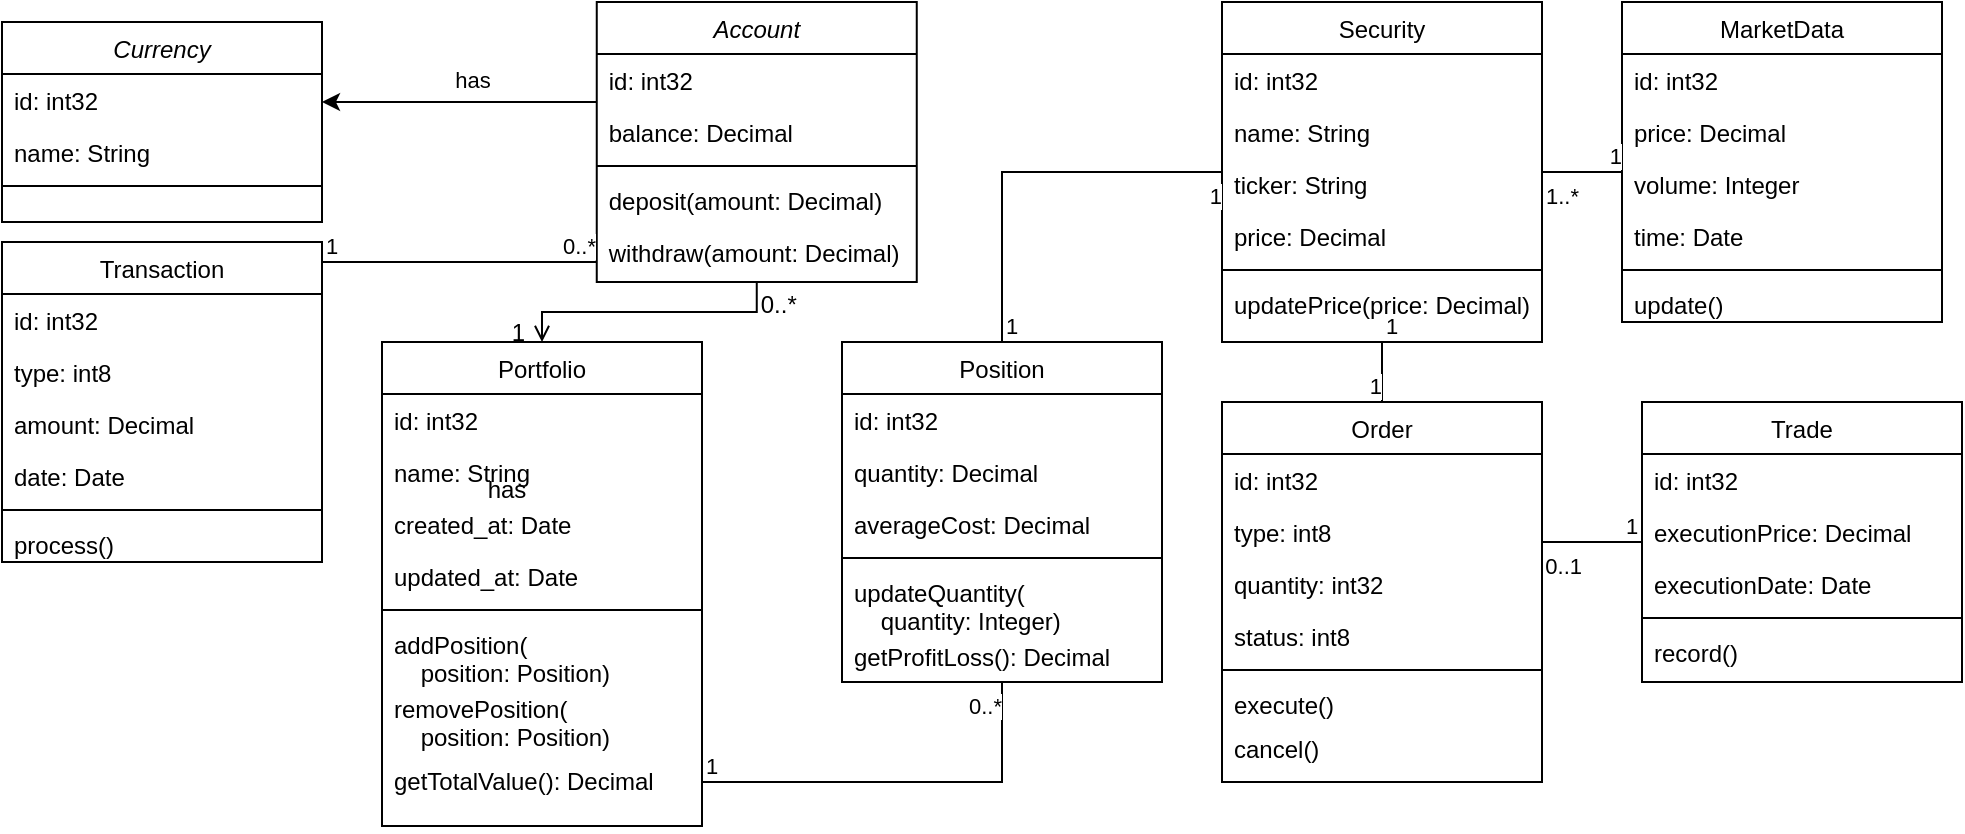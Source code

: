 <mxfile version="24.7.17">
  <diagram id="C5RBs43oDa-KdzZeNtuy" name="Page-1">
    <mxGraphModel dx="2193" dy="741" grid="1" gridSize="10" guides="1" tooltips="1" connect="1" arrows="1" fold="1" page="1" pageScale="1" pageWidth="827" pageHeight="1169" math="0" shadow="0">
      <root>
        <mxCell id="WIyWlLk6GJQsqaUBKTNV-0" />
        <mxCell id="WIyWlLk6GJQsqaUBKTNV-1" parent="WIyWlLk6GJQsqaUBKTNV-0" />
        <mxCell id="L1fsg5Y5Y9iOX-utj5xS-10" value="" style="edgeStyle=orthogonalEdgeStyle;rounded=0;orthogonalLoop=1;jettySize=auto;html=1;" edge="1" parent="WIyWlLk6GJQsqaUBKTNV-1" source="zkfFHV4jXpPFQw0GAbJ--0" target="L1fsg5Y5Y9iOX-utj5xS-4">
          <mxGeometry relative="1" as="geometry">
            <Array as="points">
              <mxPoint x="210" y="60" />
              <mxPoint x="210" y="60" />
            </Array>
          </mxGeometry>
        </mxCell>
        <mxCell id="L1fsg5Y5Y9iOX-utj5xS-12" value="has" style="edgeLabel;html=1;align=center;verticalAlign=middle;resizable=0;points=[];" vertex="1" connectable="0" parent="L1fsg5Y5Y9iOX-utj5xS-10">
          <mxGeometry x="-0.199" y="1" relative="1" as="geometry">
            <mxPoint x="-8" y="-12" as="offset" />
          </mxGeometry>
        </mxCell>
        <mxCell id="zkfFHV4jXpPFQw0GAbJ--0" value="Account" style="swimlane;fontStyle=2;align=center;verticalAlign=top;childLayout=stackLayout;horizontal=1;startSize=26;horizontalStack=0;resizeParent=1;resizeLast=0;collapsible=1;marginBottom=0;rounded=0;shadow=0;strokeWidth=1;" parent="WIyWlLk6GJQsqaUBKTNV-1" vertex="1">
          <mxGeometry x="217.38" y="10" width="160" height="140" as="geometry">
            <mxRectangle x="230" y="140" width="160" height="26" as="alternateBounds" />
          </mxGeometry>
        </mxCell>
        <mxCell id="zkfFHV4jXpPFQw0GAbJ--1" value="id: int32" style="text;align=left;verticalAlign=top;spacingLeft=4;spacingRight=4;overflow=hidden;rotatable=0;points=[[0,0.5],[1,0.5]];portConstraint=eastwest;" parent="zkfFHV4jXpPFQw0GAbJ--0" vertex="1">
          <mxGeometry y="26" width="160" height="26" as="geometry" />
        </mxCell>
        <mxCell id="zkfFHV4jXpPFQw0GAbJ--2" value="balance: Decimal" style="text;align=left;verticalAlign=top;spacingLeft=4;spacingRight=4;overflow=hidden;rotatable=0;points=[[0,0.5],[1,0.5]];portConstraint=eastwest;rounded=0;shadow=0;html=0;" parent="zkfFHV4jXpPFQw0GAbJ--0" vertex="1">
          <mxGeometry y="52" width="160" height="26" as="geometry" />
        </mxCell>
        <mxCell id="zkfFHV4jXpPFQw0GAbJ--4" value="" style="line;html=1;strokeWidth=1;align=left;verticalAlign=middle;spacingTop=-1;spacingLeft=3;spacingRight=3;rotatable=0;labelPosition=right;points=[];portConstraint=eastwest;" parent="zkfFHV4jXpPFQw0GAbJ--0" vertex="1">
          <mxGeometry y="78" width="160" height="8" as="geometry" />
        </mxCell>
        <mxCell id="zkfFHV4jXpPFQw0GAbJ--5" value="deposit(amount: Decimal)" style="text;align=left;verticalAlign=top;spacingLeft=4;spacingRight=4;overflow=hidden;rotatable=0;points=[[0,0.5],[1,0.5]];portConstraint=eastwest;" parent="zkfFHV4jXpPFQw0GAbJ--0" vertex="1">
          <mxGeometry y="86" width="160" height="26" as="geometry" />
        </mxCell>
        <mxCell id="L1fsg5Y5Y9iOX-utj5xS-13" value="withdraw(amount: Decimal)" style="text;align=left;verticalAlign=top;spacingLeft=4;spacingRight=4;overflow=hidden;rotatable=0;points=[[0,0.5],[1,0.5]];portConstraint=eastwest;" vertex="1" parent="zkfFHV4jXpPFQw0GAbJ--0">
          <mxGeometry y="112" width="160" height="26" as="geometry" />
        </mxCell>
        <mxCell id="zkfFHV4jXpPFQw0GAbJ--17" value="Portfolio" style="swimlane;fontStyle=0;align=center;verticalAlign=top;childLayout=stackLayout;horizontal=1;startSize=26;horizontalStack=0;resizeParent=1;resizeLast=0;collapsible=1;marginBottom=0;rounded=0;shadow=0;strokeWidth=1;" parent="WIyWlLk6GJQsqaUBKTNV-1" vertex="1">
          <mxGeometry x="110" y="180" width="160" height="242" as="geometry">
            <mxRectangle x="550" y="140" width="160" height="26" as="alternateBounds" />
          </mxGeometry>
        </mxCell>
        <mxCell id="zkfFHV4jXpPFQw0GAbJ--18" value="id: int32" style="text;align=left;verticalAlign=top;spacingLeft=4;spacingRight=4;overflow=hidden;rotatable=0;points=[[0,0.5],[1,0.5]];portConstraint=eastwest;" parent="zkfFHV4jXpPFQw0GAbJ--17" vertex="1">
          <mxGeometry y="26" width="160" height="26" as="geometry" />
        </mxCell>
        <mxCell id="zkfFHV4jXpPFQw0GAbJ--19" value="name: String" style="text;align=left;verticalAlign=top;spacingLeft=4;spacingRight=4;overflow=hidden;rotatable=0;points=[[0,0.5],[1,0.5]];portConstraint=eastwest;rounded=0;shadow=0;html=0;" parent="zkfFHV4jXpPFQw0GAbJ--17" vertex="1">
          <mxGeometry y="52" width="160" height="26" as="geometry" />
        </mxCell>
        <mxCell id="zkfFHV4jXpPFQw0GAbJ--20" value="created_at: Date" style="text;align=left;verticalAlign=top;spacingLeft=4;spacingRight=4;overflow=hidden;rotatable=0;points=[[0,0.5],[1,0.5]];portConstraint=eastwest;rounded=0;shadow=0;html=0;" parent="zkfFHV4jXpPFQw0GAbJ--17" vertex="1">
          <mxGeometry y="78" width="160" height="26" as="geometry" />
        </mxCell>
        <mxCell id="zkfFHV4jXpPFQw0GAbJ--21" value="updated_at: Date" style="text;align=left;verticalAlign=top;spacingLeft=4;spacingRight=4;overflow=hidden;rotatable=0;points=[[0,0.5],[1,0.5]];portConstraint=eastwest;rounded=0;shadow=0;html=0;" parent="zkfFHV4jXpPFQw0GAbJ--17" vertex="1">
          <mxGeometry y="104" width="160" height="26" as="geometry" />
        </mxCell>
        <mxCell id="zkfFHV4jXpPFQw0GAbJ--23" value="" style="line;html=1;strokeWidth=1;align=left;verticalAlign=middle;spacingTop=-1;spacingLeft=3;spacingRight=3;rotatable=0;labelPosition=right;points=[];portConstraint=eastwest;" parent="zkfFHV4jXpPFQw0GAbJ--17" vertex="1">
          <mxGeometry y="130" width="160" height="8" as="geometry" />
        </mxCell>
        <mxCell id="zkfFHV4jXpPFQw0GAbJ--24" value="addPosition(&#xa;    position: Position)" style="text;align=left;verticalAlign=top;spacingLeft=4;spacingRight=4;overflow=hidden;rotatable=0;points=[[0,0.5],[1,0.5]];portConstraint=eastwest;" parent="zkfFHV4jXpPFQw0GAbJ--17" vertex="1">
          <mxGeometry y="138" width="160" height="32" as="geometry" />
        </mxCell>
        <mxCell id="zkfFHV4jXpPFQw0GAbJ--25" value="removePosition(&#xa;    position: Position)" style="text;align=left;verticalAlign=top;spacingLeft=4;spacingRight=4;overflow=hidden;rotatable=0;points=[[0,0.5],[1,0.5]];portConstraint=eastwest;" parent="zkfFHV4jXpPFQw0GAbJ--17" vertex="1">
          <mxGeometry y="170" width="160" height="36" as="geometry" />
        </mxCell>
        <mxCell id="L1fsg5Y5Y9iOX-utj5xS-14" value="getTotalValue(): Decimal" style="text;align=left;verticalAlign=top;spacingLeft=4;spacingRight=4;overflow=hidden;rotatable=0;points=[[0,0.5],[1,0.5]];portConstraint=eastwest;" vertex="1" parent="zkfFHV4jXpPFQw0GAbJ--17">
          <mxGeometry y="206" width="160" height="36" as="geometry" />
        </mxCell>
        <mxCell id="zkfFHV4jXpPFQw0GAbJ--26" value="" style="endArrow=open;shadow=0;strokeWidth=1;rounded=0;curved=0;endFill=1;edgeStyle=elbowEdgeStyle;elbow=vertical;" parent="WIyWlLk6GJQsqaUBKTNV-1" source="zkfFHV4jXpPFQw0GAbJ--0" target="zkfFHV4jXpPFQw0GAbJ--17" edge="1">
          <mxGeometry x="0.5" y="41" relative="1" as="geometry">
            <mxPoint x="380" y="192" as="sourcePoint" />
            <mxPoint x="540" y="192" as="targetPoint" />
            <mxPoint x="-40" y="32" as="offset" />
          </mxGeometry>
        </mxCell>
        <mxCell id="zkfFHV4jXpPFQw0GAbJ--27" value="0..*" style="resizable=0;align=left;verticalAlign=bottom;labelBackgroundColor=none;fontSize=12;" parent="zkfFHV4jXpPFQw0GAbJ--26" connectable="0" vertex="1">
          <mxGeometry x="-1" relative="1" as="geometry">
            <mxPoint y="20" as="offset" />
          </mxGeometry>
        </mxCell>
        <mxCell id="zkfFHV4jXpPFQw0GAbJ--28" value="1" style="resizable=0;align=right;verticalAlign=bottom;labelBackgroundColor=none;fontSize=12;" parent="zkfFHV4jXpPFQw0GAbJ--26" connectable="0" vertex="1">
          <mxGeometry x="1" relative="1" as="geometry">
            <mxPoint x="-7" y="4" as="offset" />
          </mxGeometry>
        </mxCell>
        <mxCell id="zkfFHV4jXpPFQw0GAbJ--29" value="has" style="text;html=1;resizable=0;points=[];;align=center;verticalAlign=middle;labelBackgroundColor=none;rounded=0;shadow=0;strokeWidth=1;fontSize=12;" parent="zkfFHV4jXpPFQw0GAbJ--26" vertex="1" connectable="0">
          <mxGeometry x="0.5" y="49" relative="1" as="geometry">
            <mxPoint x="-38" y="40" as="offset" />
          </mxGeometry>
        </mxCell>
        <mxCell id="L1fsg5Y5Y9iOX-utj5xS-4" value="Currency" style="swimlane;fontStyle=2;align=center;verticalAlign=top;childLayout=stackLayout;horizontal=1;startSize=26;horizontalStack=0;resizeParent=1;resizeLast=0;collapsible=1;marginBottom=0;rounded=0;shadow=0;strokeWidth=1;" vertex="1" parent="WIyWlLk6GJQsqaUBKTNV-1">
          <mxGeometry x="-80" y="20" width="160" height="100" as="geometry">
            <mxRectangle x="230" y="140" width="160" height="26" as="alternateBounds" />
          </mxGeometry>
        </mxCell>
        <mxCell id="L1fsg5Y5Y9iOX-utj5xS-5" value="id: int32" style="text;align=left;verticalAlign=top;spacingLeft=4;spacingRight=4;overflow=hidden;rotatable=0;points=[[0,0.5],[1,0.5]];portConstraint=eastwest;" vertex="1" parent="L1fsg5Y5Y9iOX-utj5xS-4">
          <mxGeometry y="26" width="160" height="26" as="geometry" />
        </mxCell>
        <mxCell id="L1fsg5Y5Y9iOX-utj5xS-6" value="name: String" style="text;align=left;verticalAlign=top;spacingLeft=4;spacingRight=4;overflow=hidden;rotatable=0;points=[[0,0.5],[1,0.5]];portConstraint=eastwest;rounded=0;shadow=0;html=0;" vertex="1" parent="L1fsg5Y5Y9iOX-utj5xS-4">
          <mxGeometry y="52" width="160" height="26" as="geometry" />
        </mxCell>
        <mxCell id="L1fsg5Y5Y9iOX-utj5xS-8" value="" style="line;html=1;strokeWidth=1;align=left;verticalAlign=middle;spacingTop=-1;spacingLeft=3;spacingRight=3;rotatable=0;labelPosition=right;points=[];portConstraint=eastwest;" vertex="1" parent="L1fsg5Y5Y9iOX-utj5xS-4">
          <mxGeometry y="78" width="160" height="8" as="geometry" />
        </mxCell>
        <mxCell id="L1fsg5Y5Y9iOX-utj5xS-16" value="Position" style="swimlane;fontStyle=0;align=center;verticalAlign=top;childLayout=stackLayout;horizontal=1;startSize=26;horizontalStack=0;resizeParent=1;resizeLast=0;collapsible=1;marginBottom=0;rounded=0;shadow=0;strokeWidth=1;" vertex="1" parent="WIyWlLk6GJQsqaUBKTNV-1">
          <mxGeometry x="340" y="180" width="160" height="170" as="geometry">
            <mxRectangle x="550" y="140" width="160" height="26" as="alternateBounds" />
          </mxGeometry>
        </mxCell>
        <mxCell id="L1fsg5Y5Y9iOX-utj5xS-17" value="id: int32" style="text;align=left;verticalAlign=top;spacingLeft=4;spacingRight=4;overflow=hidden;rotatable=0;points=[[0,0.5],[1,0.5]];portConstraint=eastwest;" vertex="1" parent="L1fsg5Y5Y9iOX-utj5xS-16">
          <mxGeometry y="26" width="160" height="26" as="geometry" />
        </mxCell>
        <mxCell id="L1fsg5Y5Y9iOX-utj5xS-18" value="quantity: Decimal" style="text;align=left;verticalAlign=top;spacingLeft=4;spacingRight=4;overflow=hidden;rotatable=0;points=[[0,0.5],[1,0.5]];portConstraint=eastwest;rounded=0;shadow=0;html=0;" vertex="1" parent="L1fsg5Y5Y9iOX-utj5xS-16">
          <mxGeometry y="52" width="160" height="26" as="geometry" />
        </mxCell>
        <mxCell id="L1fsg5Y5Y9iOX-utj5xS-19" value="averageCost: Decimal" style="text;align=left;verticalAlign=top;spacingLeft=4;spacingRight=4;overflow=hidden;rotatable=0;points=[[0,0.5],[1,0.5]];portConstraint=eastwest;rounded=0;shadow=0;html=0;" vertex="1" parent="L1fsg5Y5Y9iOX-utj5xS-16">
          <mxGeometry y="78" width="160" height="26" as="geometry" />
        </mxCell>
        <mxCell id="L1fsg5Y5Y9iOX-utj5xS-21" value="" style="line;html=1;strokeWidth=1;align=left;verticalAlign=middle;spacingTop=-1;spacingLeft=3;spacingRight=3;rotatable=0;labelPosition=right;points=[];portConstraint=eastwest;" vertex="1" parent="L1fsg5Y5Y9iOX-utj5xS-16">
          <mxGeometry y="104" width="160" height="8" as="geometry" />
        </mxCell>
        <mxCell id="L1fsg5Y5Y9iOX-utj5xS-22" value="updateQuantity(&#xa;    quantity: Integer)" style="text;align=left;verticalAlign=top;spacingLeft=4;spacingRight=4;overflow=hidden;rotatable=0;points=[[0,0.5],[1,0.5]];portConstraint=eastwest;" vertex="1" parent="L1fsg5Y5Y9iOX-utj5xS-16">
          <mxGeometry y="112" width="160" height="32" as="geometry" />
        </mxCell>
        <mxCell id="L1fsg5Y5Y9iOX-utj5xS-23" value="getProfitLoss(): Decimal" style="text;align=left;verticalAlign=top;spacingLeft=4;spacingRight=4;overflow=hidden;rotatable=0;points=[[0,0.5],[1,0.5]];portConstraint=eastwest;" vertex="1" parent="L1fsg5Y5Y9iOX-utj5xS-16">
          <mxGeometry y="144" width="160" height="26" as="geometry" />
        </mxCell>
        <mxCell id="L1fsg5Y5Y9iOX-utj5xS-26" value="Security" style="swimlane;fontStyle=0;align=center;verticalAlign=top;childLayout=stackLayout;horizontal=1;startSize=26;horizontalStack=0;resizeParent=1;resizeLast=0;collapsible=1;marginBottom=0;rounded=0;shadow=0;strokeWidth=1;" vertex="1" parent="WIyWlLk6GJQsqaUBKTNV-1">
          <mxGeometry x="530" y="10" width="160" height="170" as="geometry">
            <mxRectangle x="550" y="140" width="160" height="26" as="alternateBounds" />
          </mxGeometry>
        </mxCell>
        <mxCell id="L1fsg5Y5Y9iOX-utj5xS-27" value="id: int32" style="text;align=left;verticalAlign=top;spacingLeft=4;spacingRight=4;overflow=hidden;rotatable=0;points=[[0,0.5],[1,0.5]];portConstraint=eastwest;" vertex="1" parent="L1fsg5Y5Y9iOX-utj5xS-26">
          <mxGeometry y="26" width="160" height="26" as="geometry" />
        </mxCell>
        <mxCell id="L1fsg5Y5Y9iOX-utj5xS-28" value="name: String" style="text;align=left;verticalAlign=top;spacingLeft=4;spacingRight=4;overflow=hidden;rotatable=0;points=[[0,0.5],[1,0.5]];portConstraint=eastwest;rounded=0;shadow=0;html=0;" vertex="1" parent="L1fsg5Y5Y9iOX-utj5xS-26">
          <mxGeometry y="52" width="160" height="26" as="geometry" />
        </mxCell>
        <mxCell id="L1fsg5Y5Y9iOX-utj5xS-29" value="ticker: String" style="text;align=left;verticalAlign=top;spacingLeft=4;spacingRight=4;overflow=hidden;rotatable=0;points=[[0,0.5],[1,0.5]];portConstraint=eastwest;rounded=0;shadow=0;html=0;" vertex="1" parent="L1fsg5Y5Y9iOX-utj5xS-26">
          <mxGeometry y="78" width="160" height="26" as="geometry" />
        </mxCell>
        <mxCell id="L1fsg5Y5Y9iOX-utj5xS-33" value="price: Decimal" style="text;align=left;verticalAlign=top;spacingLeft=4;spacingRight=4;overflow=hidden;rotatable=0;points=[[0,0.5],[1,0.5]];portConstraint=eastwest;rounded=0;shadow=0;html=0;" vertex="1" parent="L1fsg5Y5Y9iOX-utj5xS-26">
          <mxGeometry y="104" width="160" height="26" as="geometry" />
        </mxCell>
        <mxCell id="L1fsg5Y5Y9iOX-utj5xS-30" value="" style="line;html=1;strokeWidth=1;align=left;verticalAlign=middle;spacingTop=-1;spacingLeft=3;spacingRight=3;rotatable=0;labelPosition=right;points=[];portConstraint=eastwest;" vertex="1" parent="L1fsg5Y5Y9iOX-utj5xS-26">
          <mxGeometry y="130" width="160" height="8" as="geometry" />
        </mxCell>
        <mxCell id="L1fsg5Y5Y9iOX-utj5xS-31" value="updatePrice(price: Decimal)" style="text;align=left;verticalAlign=top;spacingLeft=4;spacingRight=4;overflow=hidden;rotatable=0;points=[[0,0.5],[1,0.5]];portConstraint=eastwest;" vertex="1" parent="L1fsg5Y5Y9iOX-utj5xS-26">
          <mxGeometry y="138" width="160" height="22" as="geometry" />
        </mxCell>
        <mxCell id="L1fsg5Y5Y9iOX-utj5xS-35" value="Order" style="swimlane;fontStyle=0;align=center;verticalAlign=top;childLayout=stackLayout;horizontal=1;startSize=26;horizontalStack=0;resizeParent=1;resizeLast=0;collapsible=1;marginBottom=0;rounded=0;shadow=0;strokeWidth=1;" vertex="1" parent="WIyWlLk6GJQsqaUBKTNV-1">
          <mxGeometry x="530" y="210" width="160" height="190" as="geometry">
            <mxRectangle x="550" y="140" width="160" height="26" as="alternateBounds" />
          </mxGeometry>
        </mxCell>
        <mxCell id="L1fsg5Y5Y9iOX-utj5xS-36" value="id: int32" style="text;align=left;verticalAlign=top;spacingLeft=4;spacingRight=4;overflow=hidden;rotatable=0;points=[[0,0.5],[1,0.5]];portConstraint=eastwest;" vertex="1" parent="L1fsg5Y5Y9iOX-utj5xS-35">
          <mxGeometry y="26" width="160" height="26" as="geometry" />
        </mxCell>
        <mxCell id="L1fsg5Y5Y9iOX-utj5xS-37" value="type: int8" style="text;align=left;verticalAlign=top;spacingLeft=4;spacingRight=4;overflow=hidden;rotatable=0;points=[[0,0.5],[1,0.5]];portConstraint=eastwest;rounded=0;shadow=0;html=0;" vertex="1" parent="L1fsg5Y5Y9iOX-utj5xS-35">
          <mxGeometry y="52" width="160" height="26" as="geometry" />
        </mxCell>
        <mxCell id="L1fsg5Y5Y9iOX-utj5xS-38" value="quantity: int32" style="text;align=left;verticalAlign=top;spacingLeft=4;spacingRight=4;overflow=hidden;rotatable=0;points=[[0,0.5],[1,0.5]];portConstraint=eastwest;rounded=0;shadow=0;html=0;" vertex="1" parent="L1fsg5Y5Y9iOX-utj5xS-35">
          <mxGeometry y="78" width="160" height="26" as="geometry" />
        </mxCell>
        <mxCell id="L1fsg5Y5Y9iOX-utj5xS-39" value="status: int8" style="text;align=left;verticalAlign=top;spacingLeft=4;spacingRight=4;overflow=hidden;rotatable=0;points=[[0,0.5],[1,0.5]];portConstraint=eastwest;rounded=0;shadow=0;html=0;" vertex="1" parent="L1fsg5Y5Y9iOX-utj5xS-35">
          <mxGeometry y="104" width="160" height="26" as="geometry" />
        </mxCell>
        <mxCell id="L1fsg5Y5Y9iOX-utj5xS-40" value="" style="line;html=1;strokeWidth=1;align=left;verticalAlign=middle;spacingTop=-1;spacingLeft=3;spacingRight=3;rotatable=0;labelPosition=right;points=[];portConstraint=eastwest;" vertex="1" parent="L1fsg5Y5Y9iOX-utj5xS-35">
          <mxGeometry y="130" width="160" height="8" as="geometry" />
        </mxCell>
        <mxCell id="L1fsg5Y5Y9iOX-utj5xS-41" value="execute()" style="text;align=left;verticalAlign=top;spacingLeft=4;spacingRight=4;overflow=hidden;rotatable=0;points=[[0,0.5],[1,0.5]];portConstraint=eastwest;" vertex="1" parent="L1fsg5Y5Y9iOX-utj5xS-35">
          <mxGeometry y="138" width="160" height="22" as="geometry" />
        </mxCell>
        <mxCell id="L1fsg5Y5Y9iOX-utj5xS-42" value="cancel()" style="text;align=left;verticalAlign=top;spacingLeft=4;spacingRight=4;overflow=hidden;rotatable=0;points=[[0,0.5],[1,0.5]];portConstraint=eastwest;" vertex="1" parent="L1fsg5Y5Y9iOX-utj5xS-35">
          <mxGeometry y="160" width="160" height="20" as="geometry" />
        </mxCell>
        <mxCell id="L1fsg5Y5Y9iOX-utj5xS-43" value="Trade" style="swimlane;fontStyle=0;align=center;verticalAlign=top;childLayout=stackLayout;horizontal=1;startSize=26;horizontalStack=0;resizeParent=1;resizeLast=0;collapsible=1;marginBottom=0;rounded=0;shadow=0;strokeWidth=1;" vertex="1" parent="WIyWlLk6GJQsqaUBKTNV-1">
          <mxGeometry x="740" y="210" width="160" height="140" as="geometry">
            <mxRectangle x="550" y="140" width="160" height="26" as="alternateBounds" />
          </mxGeometry>
        </mxCell>
        <mxCell id="L1fsg5Y5Y9iOX-utj5xS-44" value="id: int32" style="text;align=left;verticalAlign=top;spacingLeft=4;spacingRight=4;overflow=hidden;rotatable=0;points=[[0,0.5],[1,0.5]];portConstraint=eastwest;" vertex="1" parent="L1fsg5Y5Y9iOX-utj5xS-43">
          <mxGeometry y="26" width="160" height="26" as="geometry" />
        </mxCell>
        <mxCell id="L1fsg5Y5Y9iOX-utj5xS-45" value="executionPrice: Decimal" style="text;align=left;verticalAlign=top;spacingLeft=4;spacingRight=4;overflow=hidden;rotatable=0;points=[[0,0.5],[1,0.5]];portConstraint=eastwest;rounded=0;shadow=0;html=0;" vertex="1" parent="L1fsg5Y5Y9iOX-utj5xS-43">
          <mxGeometry y="52" width="160" height="26" as="geometry" />
        </mxCell>
        <mxCell id="L1fsg5Y5Y9iOX-utj5xS-46" value="executionDate: Date" style="text;align=left;verticalAlign=top;spacingLeft=4;spacingRight=4;overflow=hidden;rotatable=0;points=[[0,0.5],[1,0.5]];portConstraint=eastwest;rounded=0;shadow=0;html=0;" vertex="1" parent="L1fsg5Y5Y9iOX-utj5xS-43">
          <mxGeometry y="78" width="160" height="26" as="geometry" />
        </mxCell>
        <mxCell id="L1fsg5Y5Y9iOX-utj5xS-48" value="" style="line;html=1;strokeWidth=1;align=left;verticalAlign=middle;spacingTop=-1;spacingLeft=3;spacingRight=3;rotatable=0;labelPosition=right;points=[];portConstraint=eastwest;" vertex="1" parent="L1fsg5Y5Y9iOX-utj5xS-43">
          <mxGeometry y="104" width="160" height="8" as="geometry" />
        </mxCell>
        <mxCell id="L1fsg5Y5Y9iOX-utj5xS-49" value="record()" style="text;align=left;verticalAlign=top;spacingLeft=4;spacingRight=4;overflow=hidden;rotatable=0;points=[[0,0.5],[1,0.5]];portConstraint=eastwest;" vertex="1" parent="L1fsg5Y5Y9iOX-utj5xS-43">
          <mxGeometry y="112" width="160" height="22" as="geometry" />
        </mxCell>
        <mxCell id="L1fsg5Y5Y9iOX-utj5xS-51" value="Transaction" style="swimlane;fontStyle=0;align=center;verticalAlign=top;childLayout=stackLayout;horizontal=1;startSize=26;horizontalStack=0;resizeParent=1;resizeLast=0;collapsible=1;marginBottom=0;rounded=0;shadow=0;strokeWidth=1;" vertex="1" parent="WIyWlLk6GJQsqaUBKTNV-1">
          <mxGeometry x="-80" y="130" width="160" height="160" as="geometry">
            <mxRectangle x="550" y="140" width="160" height="26" as="alternateBounds" />
          </mxGeometry>
        </mxCell>
        <mxCell id="L1fsg5Y5Y9iOX-utj5xS-52" value="id: int32" style="text;align=left;verticalAlign=top;spacingLeft=4;spacingRight=4;overflow=hidden;rotatable=0;points=[[0,0.5],[1,0.5]];portConstraint=eastwest;" vertex="1" parent="L1fsg5Y5Y9iOX-utj5xS-51">
          <mxGeometry y="26" width="160" height="26" as="geometry" />
        </mxCell>
        <mxCell id="L1fsg5Y5Y9iOX-utj5xS-53" value="type: int8" style="text;align=left;verticalAlign=top;spacingLeft=4;spacingRight=4;overflow=hidden;rotatable=0;points=[[0,0.5],[1,0.5]];portConstraint=eastwest;rounded=0;shadow=0;html=0;" vertex="1" parent="L1fsg5Y5Y9iOX-utj5xS-51">
          <mxGeometry y="52" width="160" height="26" as="geometry" />
        </mxCell>
        <mxCell id="L1fsg5Y5Y9iOX-utj5xS-54" value="amount: Decimal" style="text;align=left;verticalAlign=top;spacingLeft=4;spacingRight=4;overflow=hidden;rotatable=0;points=[[0,0.5],[1,0.5]];portConstraint=eastwest;rounded=0;shadow=0;html=0;" vertex="1" parent="L1fsg5Y5Y9iOX-utj5xS-51">
          <mxGeometry y="78" width="160" height="26" as="geometry" />
        </mxCell>
        <mxCell id="L1fsg5Y5Y9iOX-utj5xS-57" value="date: Date" style="text;align=left;verticalAlign=top;spacingLeft=4;spacingRight=4;overflow=hidden;rotatable=0;points=[[0,0.5],[1,0.5]];portConstraint=eastwest;rounded=0;shadow=0;html=0;" vertex="1" parent="L1fsg5Y5Y9iOX-utj5xS-51">
          <mxGeometry y="104" width="160" height="26" as="geometry" />
        </mxCell>
        <mxCell id="L1fsg5Y5Y9iOX-utj5xS-55" value="" style="line;html=1;strokeWidth=1;align=left;verticalAlign=middle;spacingTop=-1;spacingLeft=3;spacingRight=3;rotatable=0;labelPosition=right;points=[];portConstraint=eastwest;" vertex="1" parent="L1fsg5Y5Y9iOX-utj5xS-51">
          <mxGeometry y="130" width="160" height="8" as="geometry" />
        </mxCell>
        <mxCell id="L1fsg5Y5Y9iOX-utj5xS-56" value="process()" style="text;align=left;verticalAlign=top;spacingLeft=4;spacingRight=4;overflow=hidden;rotatable=0;points=[[0,0.5],[1,0.5]];portConstraint=eastwest;" vertex="1" parent="L1fsg5Y5Y9iOX-utj5xS-51">
          <mxGeometry y="138" width="160" height="22" as="geometry" />
        </mxCell>
        <mxCell id="L1fsg5Y5Y9iOX-utj5xS-58" value="MarketData" style="swimlane;fontStyle=0;align=center;verticalAlign=top;childLayout=stackLayout;horizontal=1;startSize=26;horizontalStack=0;resizeParent=1;resizeLast=0;collapsible=1;marginBottom=0;rounded=0;shadow=0;strokeWidth=1;" vertex="1" parent="WIyWlLk6GJQsqaUBKTNV-1">
          <mxGeometry x="730" y="10" width="160" height="160" as="geometry">
            <mxRectangle x="550" y="140" width="160" height="26" as="alternateBounds" />
          </mxGeometry>
        </mxCell>
        <mxCell id="L1fsg5Y5Y9iOX-utj5xS-59" value="id: int32" style="text;align=left;verticalAlign=top;spacingLeft=4;spacingRight=4;overflow=hidden;rotatable=0;points=[[0,0.5],[1,0.5]];portConstraint=eastwest;" vertex="1" parent="L1fsg5Y5Y9iOX-utj5xS-58">
          <mxGeometry y="26" width="160" height="26" as="geometry" />
        </mxCell>
        <mxCell id="L1fsg5Y5Y9iOX-utj5xS-60" value="price: Decimal" style="text;align=left;verticalAlign=top;spacingLeft=4;spacingRight=4;overflow=hidden;rotatable=0;points=[[0,0.5],[1,0.5]];portConstraint=eastwest;rounded=0;shadow=0;html=0;" vertex="1" parent="L1fsg5Y5Y9iOX-utj5xS-58">
          <mxGeometry y="52" width="160" height="26" as="geometry" />
        </mxCell>
        <mxCell id="L1fsg5Y5Y9iOX-utj5xS-61" value="volume: Integer" style="text;align=left;verticalAlign=top;spacingLeft=4;spacingRight=4;overflow=hidden;rotatable=0;points=[[0,0.5],[1,0.5]];portConstraint=eastwest;rounded=0;shadow=0;html=0;" vertex="1" parent="L1fsg5Y5Y9iOX-utj5xS-58">
          <mxGeometry y="78" width="160" height="26" as="geometry" />
        </mxCell>
        <mxCell id="L1fsg5Y5Y9iOX-utj5xS-62" value="time: Date" style="text;align=left;verticalAlign=top;spacingLeft=4;spacingRight=4;overflow=hidden;rotatable=0;points=[[0,0.5],[1,0.5]];portConstraint=eastwest;rounded=0;shadow=0;html=0;" vertex="1" parent="L1fsg5Y5Y9iOX-utj5xS-58">
          <mxGeometry y="104" width="160" height="26" as="geometry" />
        </mxCell>
        <mxCell id="L1fsg5Y5Y9iOX-utj5xS-63" value="" style="line;html=1;strokeWidth=1;align=left;verticalAlign=middle;spacingTop=-1;spacingLeft=3;spacingRight=3;rotatable=0;labelPosition=right;points=[];portConstraint=eastwest;" vertex="1" parent="L1fsg5Y5Y9iOX-utj5xS-58">
          <mxGeometry y="130" width="160" height="8" as="geometry" />
        </mxCell>
        <mxCell id="L1fsg5Y5Y9iOX-utj5xS-64" value="update()" style="text;align=left;verticalAlign=top;spacingLeft=4;spacingRight=4;overflow=hidden;rotatable=0;points=[[0,0.5],[1,0.5]];portConstraint=eastwest;" vertex="1" parent="L1fsg5Y5Y9iOX-utj5xS-58">
          <mxGeometry y="138" width="160" height="22" as="geometry" />
        </mxCell>
        <mxCell id="L1fsg5Y5Y9iOX-utj5xS-77" value="" style="endArrow=none;html=1;edgeStyle=orthogonalEdgeStyle;rounded=0;" edge="1" parent="WIyWlLk6GJQsqaUBKTNV-1" source="zkfFHV4jXpPFQw0GAbJ--17" target="L1fsg5Y5Y9iOX-utj5xS-16">
          <mxGeometry relative="1" as="geometry">
            <mxPoint x="140" y="400" as="sourcePoint" />
            <mxPoint x="300" y="400" as="targetPoint" />
            <Array as="points">
              <mxPoint x="420" y="400" />
            </Array>
          </mxGeometry>
        </mxCell>
        <mxCell id="L1fsg5Y5Y9iOX-utj5xS-78" value="1" style="edgeLabel;resizable=0;html=1;align=left;verticalAlign=bottom;" connectable="0" vertex="1" parent="L1fsg5Y5Y9iOX-utj5xS-77">
          <mxGeometry x="-1" relative="1" as="geometry" />
        </mxCell>
        <mxCell id="L1fsg5Y5Y9iOX-utj5xS-79" value="0..*" style="edgeLabel;resizable=0;html=1;align=right;verticalAlign=bottom;" connectable="0" vertex="1" parent="L1fsg5Y5Y9iOX-utj5xS-77">
          <mxGeometry x="1" relative="1" as="geometry">
            <mxPoint y="20" as="offset" />
          </mxGeometry>
        </mxCell>
        <mxCell id="L1fsg5Y5Y9iOX-utj5xS-81" value="" style="endArrow=none;html=1;edgeStyle=orthogonalEdgeStyle;rounded=0;" edge="1" parent="WIyWlLk6GJQsqaUBKTNV-1" source="L1fsg5Y5Y9iOX-utj5xS-16" target="L1fsg5Y5Y9iOX-utj5xS-26">
          <mxGeometry relative="1" as="geometry">
            <mxPoint x="120" y="470" as="sourcePoint" />
            <mxPoint x="280" y="470" as="targetPoint" />
            <Array as="points">
              <mxPoint x="420" y="95" />
            </Array>
          </mxGeometry>
        </mxCell>
        <mxCell id="L1fsg5Y5Y9iOX-utj5xS-82" value="1" style="edgeLabel;resizable=0;html=1;align=left;verticalAlign=bottom;" connectable="0" vertex="1" parent="L1fsg5Y5Y9iOX-utj5xS-81">
          <mxGeometry x="-1" relative="1" as="geometry" />
        </mxCell>
        <mxCell id="L1fsg5Y5Y9iOX-utj5xS-83" value="1" style="edgeLabel;resizable=0;html=1;align=right;verticalAlign=bottom;" connectable="0" vertex="1" parent="L1fsg5Y5Y9iOX-utj5xS-81">
          <mxGeometry x="1" relative="1" as="geometry">
            <mxPoint y="20" as="offset" />
          </mxGeometry>
        </mxCell>
        <mxCell id="L1fsg5Y5Y9iOX-utj5xS-85" value="" style="endArrow=none;html=1;edgeStyle=orthogonalEdgeStyle;rounded=0;" edge="1" parent="WIyWlLk6GJQsqaUBKTNV-1" source="L1fsg5Y5Y9iOX-utj5xS-26" target="L1fsg5Y5Y9iOX-utj5xS-35">
          <mxGeometry relative="1" as="geometry">
            <mxPoint x="120" y="470" as="sourcePoint" />
            <mxPoint x="280" y="470" as="targetPoint" />
          </mxGeometry>
        </mxCell>
        <mxCell id="L1fsg5Y5Y9iOX-utj5xS-86" value="1" style="edgeLabel;resizable=0;html=1;align=left;verticalAlign=bottom;" connectable="0" vertex="1" parent="L1fsg5Y5Y9iOX-utj5xS-85">
          <mxGeometry x="-1" relative="1" as="geometry" />
        </mxCell>
        <mxCell id="L1fsg5Y5Y9iOX-utj5xS-87" value="1" style="edgeLabel;resizable=0;html=1;align=right;verticalAlign=bottom;" connectable="0" vertex="1" parent="L1fsg5Y5Y9iOX-utj5xS-85">
          <mxGeometry x="1" relative="1" as="geometry" />
        </mxCell>
        <mxCell id="L1fsg5Y5Y9iOX-utj5xS-88" value="" style="endArrow=none;html=1;edgeStyle=orthogonalEdgeStyle;rounded=0;" edge="1" parent="WIyWlLk6GJQsqaUBKTNV-1" source="L1fsg5Y5Y9iOX-utj5xS-43" target="L1fsg5Y5Y9iOX-utj5xS-35">
          <mxGeometry relative="1" as="geometry">
            <mxPoint x="120" y="470" as="sourcePoint" />
            <mxPoint x="280" y="470" as="targetPoint" />
            <Array as="points">
              <mxPoint x="700" y="280" />
              <mxPoint x="700" y="280" />
            </Array>
          </mxGeometry>
        </mxCell>
        <mxCell id="L1fsg5Y5Y9iOX-utj5xS-89" value="1" style="edgeLabel;resizable=0;html=1;align=left;verticalAlign=bottom;" connectable="0" vertex="1" parent="L1fsg5Y5Y9iOX-utj5xS-88">
          <mxGeometry x="-1" relative="1" as="geometry">
            <mxPoint x="-10" as="offset" />
          </mxGeometry>
        </mxCell>
        <mxCell id="L1fsg5Y5Y9iOX-utj5xS-90" value="0..1" style="edgeLabel;resizable=0;html=1;align=right;verticalAlign=bottom;" connectable="0" vertex="1" parent="L1fsg5Y5Y9iOX-utj5xS-88">
          <mxGeometry x="1" relative="1" as="geometry">
            <mxPoint x="20" y="20" as="offset" />
          </mxGeometry>
        </mxCell>
        <mxCell id="L1fsg5Y5Y9iOX-utj5xS-91" value="" style="endArrow=none;html=1;edgeStyle=orthogonalEdgeStyle;rounded=0;" edge="1" parent="WIyWlLk6GJQsqaUBKTNV-1" source="L1fsg5Y5Y9iOX-utj5xS-51" target="zkfFHV4jXpPFQw0GAbJ--0">
          <mxGeometry relative="1" as="geometry">
            <mxPoint x="120" y="470" as="sourcePoint" />
            <mxPoint x="280" y="470" as="targetPoint" />
            <Array as="points">
              <mxPoint x="190" y="140" />
              <mxPoint x="190" y="140" />
            </Array>
          </mxGeometry>
        </mxCell>
        <mxCell id="L1fsg5Y5Y9iOX-utj5xS-92" value="1" style="edgeLabel;resizable=0;html=1;align=left;verticalAlign=bottom;" connectable="0" vertex="1" parent="L1fsg5Y5Y9iOX-utj5xS-91">
          <mxGeometry x="-1" relative="1" as="geometry" />
        </mxCell>
        <mxCell id="L1fsg5Y5Y9iOX-utj5xS-93" value="0..*" style="edgeLabel;resizable=0;html=1;align=right;verticalAlign=bottom;" connectable="0" vertex="1" parent="L1fsg5Y5Y9iOX-utj5xS-91">
          <mxGeometry x="1" relative="1" as="geometry" />
        </mxCell>
        <mxCell id="L1fsg5Y5Y9iOX-utj5xS-94" value="" style="endArrow=none;html=1;edgeStyle=orthogonalEdgeStyle;rounded=0;" edge="1" parent="WIyWlLk6GJQsqaUBKTNV-1" source="L1fsg5Y5Y9iOX-utj5xS-26" target="L1fsg5Y5Y9iOX-utj5xS-58">
          <mxGeometry relative="1" as="geometry">
            <mxPoint x="120" y="470" as="sourcePoint" />
            <mxPoint x="280" y="470" as="targetPoint" />
            <Array as="points">
              <mxPoint x="690" y="90" />
            </Array>
          </mxGeometry>
        </mxCell>
        <mxCell id="L1fsg5Y5Y9iOX-utj5xS-95" value="1..*" style="edgeLabel;resizable=0;html=1;align=left;verticalAlign=bottom;" connectable="0" vertex="1" parent="L1fsg5Y5Y9iOX-utj5xS-94">
          <mxGeometry x="-1" relative="1" as="geometry">
            <mxPoint y="20" as="offset" />
          </mxGeometry>
        </mxCell>
        <mxCell id="L1fsg5Y5Y9iOX-utj5xS-96" value="1" style="edgeLabel;resizable=0;html=1;align=right;verticalAlign=bottom;" connectable="0" vertex="1" parent="L1fsg5Y5Y9iOX-utj5xS-94">
          <mxGeometry x="1" relative="1" as="geometry" />
        </mxCell>
      </root>
    </mxGraphModel>
  </diagram>
</mxfile>
